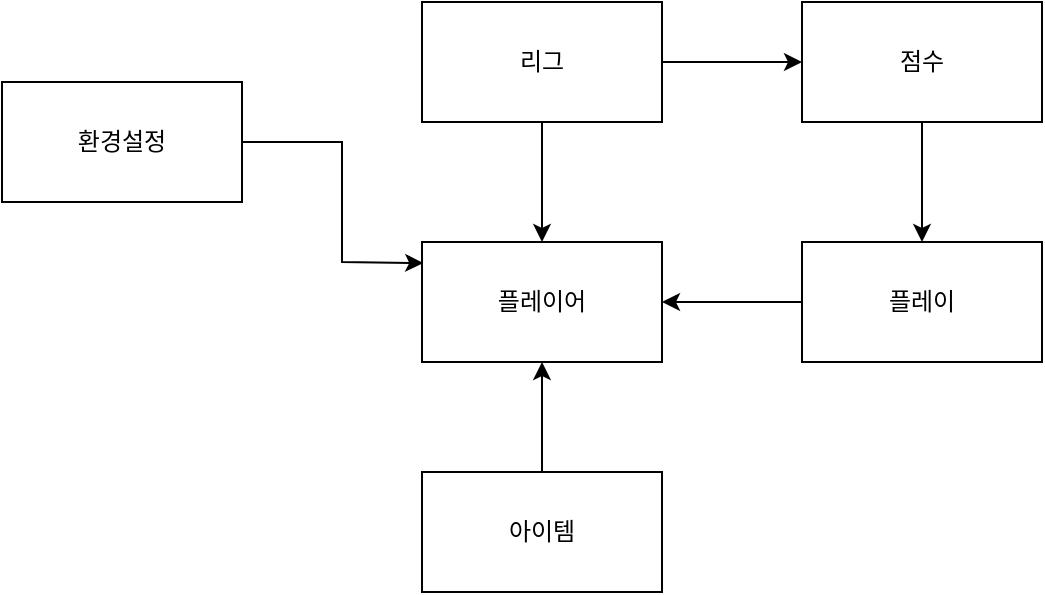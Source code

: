 <mxfile version="22.0.4" type="github">
  <diagram name="페이지-1" id="Xte749lXyDprWFmY44Fg">
    <mxGraphModel dx="784" dy="474" grid="1" gridSize="10" guides="1" tooltips="1" connect="1" arrows="1" fold="1" page="1" pageScale="1" pageWidth="827" pageHeight="1169" math="0" shadow="0">
      <root>
        <mxCell id="0" />
        <mxCell id="1" parent="0" />
        <mxCell id="uKrIiVUFAB44Y1Kb6L5o-2" value="플레이어" style="rounded=0;whiteSpace=wrap;html=1;" vertex="1" parent="1">
          <mxGeometry x="310" y="470" width="120" height="60" as="geometry" />
        </mxCell>
        <mxCell id="uKrIiVUFAB44Y1Kb6L5o-3" value="아이템" style="rounded=0;whiteSpace=wrap;html=1;" vertex="1" parent="1">
          <mxGeometry x="310" y="585" width="120" height="60" as="geometry" />
        </mxCell>
        <mxCell id="uKrIiVUFAB44Y1Kb6L5o-4" value="환경설정" style="rounded=0;whiteSpace=wrap;html=1;" vertex="1" parent="1">
          <mxGeometry x="100" y="390" width="120" height="60" as="geometry" />
        </mxCell>
        <mxCell id="uKrIiVUFAB44Y1Kb6L5o-5" value="리그" style="rounded=0;whiteSpace=wrap;html=1;" vertex="1" parent="1">
          <mxGeometry x="310" y="350" width="120" height="60" as="geometry" />
        </mxCell>
        <mxCell id="uKrIiVUFAB44Y1Kb6L5o-6" value="" style="endArrow=classic;html=1;rounded=0;exitX=0.5;exitY=0;exitDx=0;exitDy=0;entryX=0.5;entryY=1;entryDx=0;entryDy=0;" edge="1" parent="1" source="uKrIiVUFAB44Y1Kb6L5o-3" target="uKrIiVUFAB44Y1Kb6L5o-2">
          <mxGeometry width="50" height="50" relative="1" as="geometry">
            <mxPoint x="500" y="560" as="sourcePoint" />
            <mxPoint x="550" y="510" as="targetPoint" />
          </mxGeometry>
        </mxCell>
        <mxCell id="uKrIiVUFAB44Y1Kb6L5o-7" value="" style="endArrow=classic;html=1;rounded=0;exitX=1;exitY=0.5;exitDx=0;exitDy=0;entryX=0.005;entryY=0.176;entryDx=0;entryDy=0;entryPerimeter=0;" edge="1" parent="1" source="uKrIiVUFAB44Y1Kb6L5o-4" target="uKrIiVUFAB44Y1Kb6L5o-2">
          <mxGeometry width="50" height="50" relative="1" as="geometry">
            <mxPoint x="380" y="620" as="sourcePoint" />
            <mxPoint x="280" y="500" as="targetPoint" />
            <Array as="points">
              <mxPoint x="270" y="420" />
              <mxPoint x="270" y="480" />
            </Array>
          </mxGeometry>
        </mxCell>
        <mxCell id="uKrIiVUFAB44Y1Kb6L5o-8" value="" style="endArrow=classic;html=1;rounded=0;exitX=0.5;exitY=1;exitDx=0;exitDy=0;entryX=0.5;entryY=0;entryDx=0;entryDy=0;" edge="1" parent="1" source="uKrIiVUFAB44Y1Kb6L5o-5" target="uKrIiVUFAB44Y1Kb6L5o-2">
          <mxGeometry width="50" height="50" relative="1" as="geometry">
            <mxPoint x="210" y="510" as="sourcePoint" />
            <mxPoint x="320" y="510" as="targetPoint" />
          </mxGeometry>
        </mxCell>
        <mxCell id="uKrIiVUFAB44Y1Kb6L5o-9" value="플레이" style="rounded=0;whiteSpace=wrap;html=1;" vertex="1" parent="1">
          <mxGeometry x="500" y="470" width="120" height="60" as="geometry" />
        </mxCell>
        <mxCell id="uKrIiVUFAB44Y1Kb6L5o-10" value="점수" style="rounded=0;whiteSpace=wrap;html=1;" vertex="1" parent="1">
          <mxGeometry x="500" y="350" width="120" height="60" as="geometry" />
        </mxCell>
        <mxCell id="uKrIiVUFAB44Y1Kb6L5o-11" value="" style="endArrow=classic;html=1;rounded=0;entryX=1;entryY=0.5;entryDx=0;entryDy=0;" edge="1" parent="1" source="uKrIiVUFAB44Y1Kb6L5o-9" target="uKrIiVUFAB44Y1Kb6L5o-2">
          <mxGeometry width="50" height="50" relative="1" as="geometry">
            <mxPoint x="630" y="570" as="sourcePoint" />
            <mxPoint x="680" y="520" as="targetPoint" />
          </mxGeometry>
        </mxCell>
        <mxCell id="uKrIiVUFAB44Y1Kb6L5o-12" value="" style="endArrow=classic;html=1;rounded=0;entryX=0.5;entryY=0;entryDx=0;entryDy=0;exitX=0.5;exitY=1;exitDx=0;exitDy=0;" edge="1" parent="1" source="uKrIiVUFAB44Y1Kb6L5o-10" target="uKrIiVUFAB44Y1Kb6L5o-9">
          <mxGeometry width="50" height="50" relative="1" as="geometry">
            <mxPoint x="570" y="420" as="sourcePoint" />
            <mxPoint x="490" y="420" as="targetPoint" />
          </mxGeometry>
        </mxCell>
        <mxCell id="uKrIiVUFAB44Y1Kb6L5o-13" value="" style="endArrow=classic;html=1;rounded=0;entryX=0;entryY=0.5;entryDx=0;entryDy=0;exitX=1;exitY=0.5;exitDx=0;exitDy=0;" edge="1" parent="1" source="uKrIiVUFAB44Y1Kb6L5o-5" target="uKrIiVUFAB44Y1Kb6L5o-10">
          <mxGeometry width="50" height="50" relative="1" as="geometry">
            <mxPoint x="580" y="420" as="sourcePoint" />
            <mxPoint x="580" y="480" as="targetPoint" />
          </mxGeometry>
        </mxCell>
      </root>
    </mxGraphModel>
  </diagram>
</mxfile>
